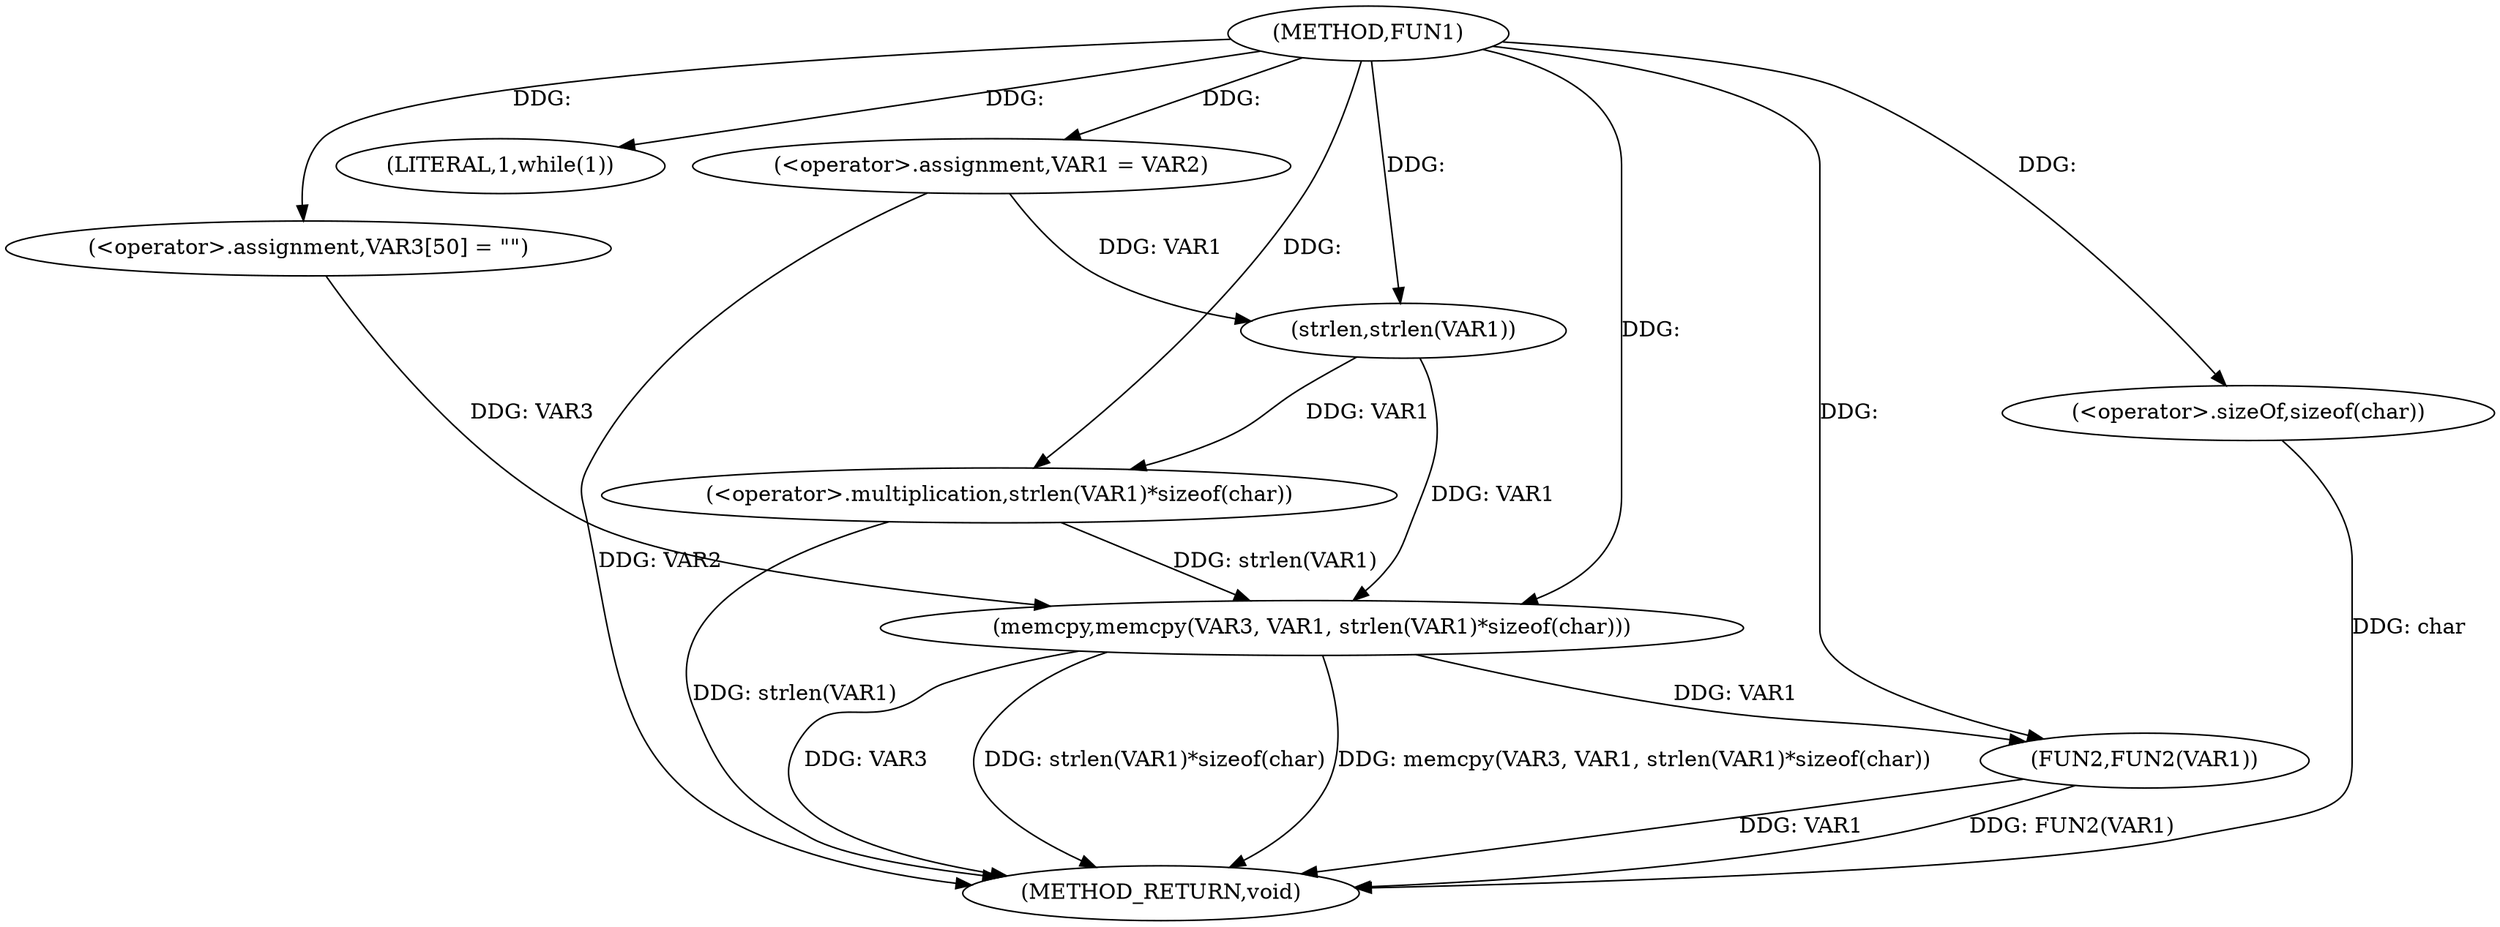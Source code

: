 digraph FUN1 {  
"1000100" [label = "(METHOD,FUN1)" ]
"1000126" [label = "(METHOD_RETURN,void)" ]
"1000104" [label = "(<operator>.assignment,VAR1 = VAR2)" ]
"1000108" [label = "(LITERAL,1,while(1))" ]
"1000113" [label = "(<operator>.assignment,VAR3[50] = \"\")" ]
"1000116" [label = "(memcpy,memcpy(VAR3, VAR1, strlen(VAR1)*sizeof(char)))" ]
"1000119" [label = "(<operator>.multiplication,strlen(VAR1)*sizeof(char))" ]
"1000120" [label = "(strlen,strlen(VAR1))" ]
"1000122" [label = "(<operator>.sizeOf,sizeof(char))" ]
"1000124" [label = "(FUN2,FUN2(VAR1))" ]
  "1000116" -> "1000126"  [ label = "DDG: VAR3"] 
  "1000124" -> "1000126"  [ label = "DDG: VAR1"] 
  "1000122" -> "1000126"  [ label = "DDG: char"] 
  "1000116" -> "1000126"  [ label = "DDG: strlen(VAR1)*sizeof(char)"] 
  "1000116" -> "1000126"  [ label = "DDG: memcpy(VAR3, VAR1, strlen(VAR1)*sizeof(char))"] 
  "1000104" -> "1000126"  [ label = "DDG: VAR2"] 
  "1000124" -> "1000126"  [ label = "DDG: FUN2(VAR1)"] 
  "1000119" -> "1000126"  [ label = "DDG: strlen(VAR1)"] 
  "1000100" -> "1000104"  [ label = "DDG: "] 
  "1000100" -> "1000108"  [ label = "DDG: "] 
  "1000100" -> "1000113"  [ label = "DDG: "] 
  "1000113" -> "1000116"  [ label = "DDG: VAR3"] 
  "1000100" -> "1000116"  [ label = "DDG: "] 
  "1000120" -> "1000116"  [ label = "DDG: VAR1"] 
  "1000119" -> "1000116"  [ label = "DDG: strlen(VAR1)"] 
  "1000120" -> "1000119"  [ label = "DDG: VAR1"] 
  "1000104" -> "1000120"  [ label = "DDG: VAR1"] 
  "1000100" -> "1000120"  [ label = "DDG: "] 
  "1000100" -> "1000119"  [ label = "DDG: "] 
  "1000100" -> "1000122"  [ label = "DDG: "] 
  "1000116" -> "1000124"  [ label = "DDG: VAR1"] 
  "1000100" -> "1000124"  [ label = "DDG: "] 
}
